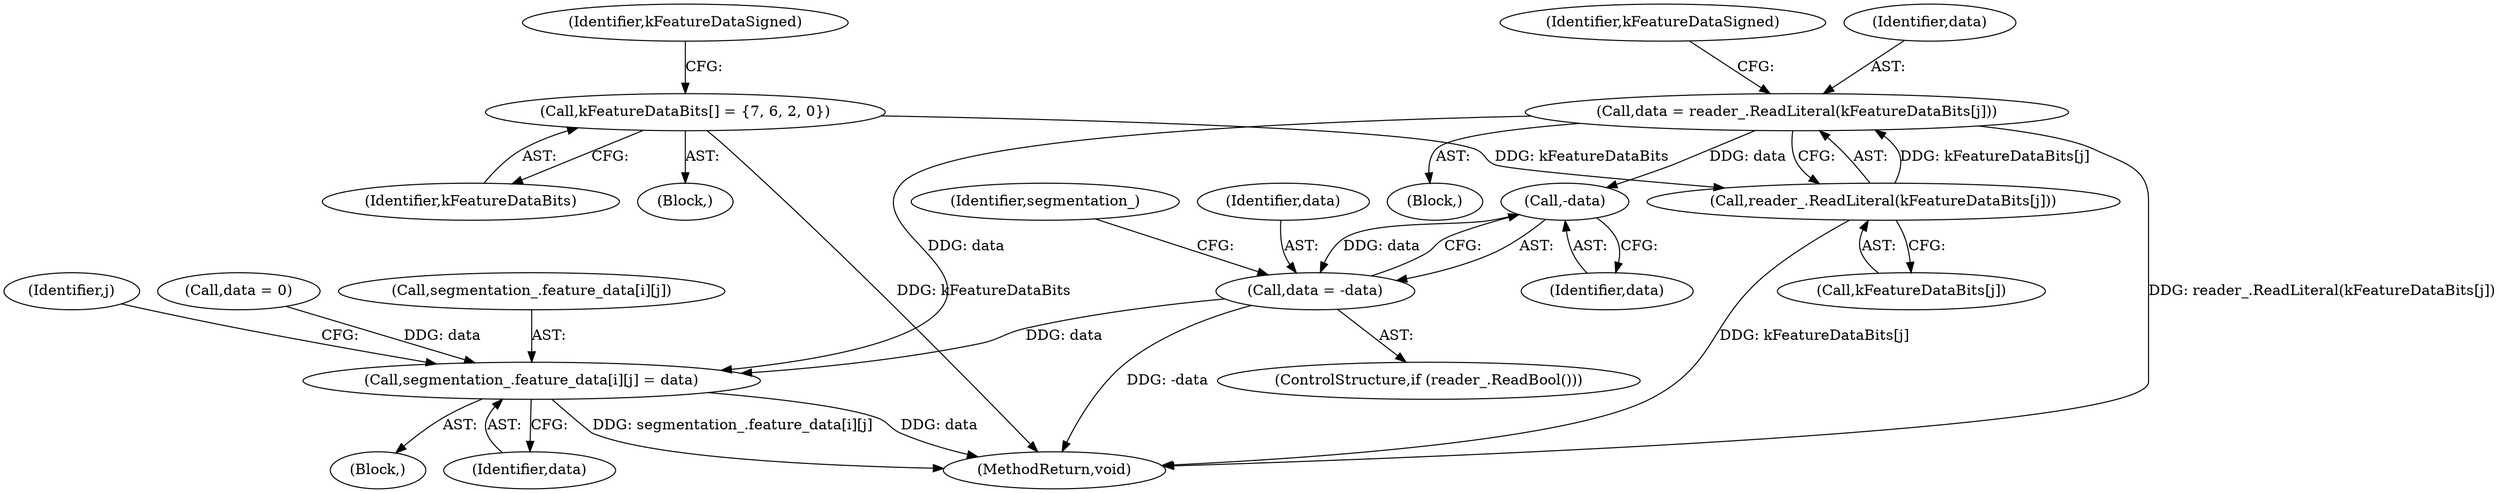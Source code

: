 digraph "1_Chrome_27c68f543e5eba779902447445dfb05ec3f5bf75_19@API" {
"1000157" [label="(Call,data = reader_.ReadLiteral(kFeatureDataBits[j]))"];
"1000159" [label="(Call,reader_.ReadLiteral(kFeatureDataBits[j]))"];
"1000108" [label="(Call,kFeatureDataBits[] = {7, 6, 2, 0})"];
"1000171" [label="(Call,-data)"];
"1000169" [label="(Call,data = -data)"];
"1000173" [label="(Call,segmentation_.feature_data[i][j] = data)"];
"1000158" [label="(Identifier,data)"];
"1000169" [label="(Call,data = -data)"];
"1000172" [label="(Identifier,data)"];
"1000174" [label="(Call,segmentation_.feature_data[i][j])"];
"1000108" [label="(Call,kFeatureDataBits[] = {7, 6, 2, 0})"];
"1000182" [label="(MethodReturn,void)"];
"1000177" [label="(Identifier,segmentation_)"];
"1000156" [label="(Block,)"];
"1000181" [label="(Identifier,data)"];
"1000171" [label="(Call,-data)"];
"1000165" [label="(Identifier,kFeatureDataSigned)"];
"1000134" [label="(Block,)"];
"1000133" [label="(Identifier,j)"];
"1000159" [label="(Call,reader_.ReadLiteral(kFeatureDataBits[j]))"];
"1000173" [label="(Call,segmentation_.feature_data[i][j] = data)"];
"1000170" [label="(Identifier,data)"];
"1000136" [label="(Call,data = 0)"];
"1000157" [label="(Call,data = reader_.ReadLiteral(kFeatureDataBits[j]))"];
"1000109" [label="(Identifier,kFeatureDataBits)"];
"1000101" [label="(Block,)"];
"1000160" [label="(Call,kFeatureDataBits[j])"];
"1000112" [label="(Identifier,kFeatureDataSigned)"];
"1000167" [label="(ControlStructure,if (reader_.ReadBool()))"];
"1000157" -> "1000156"  [label="AST: "];
"1000157" -> "1000159"  [label="CFG: "];
"1000158" -> "1000157"  [label="AST: "];
"1000159" -> "1000157"  [label="AST: "];
"1000165" -> "1000157"  [label="CFG: "];
"1000157" -> "1000182"  [label="DDG: reader_.ReadLiteral(kFeatureDataBits[j])"];
"1000159" -> "1000157"  [label="DDG: kFeatureDataBits[j]"];
"1000157" -> "1000171"  [label="DDG: data"];
"1000157" -> "1000173"  [label="DDG: data"];
"1000159" -> "1000160"  [label="CFG: "];
"1000160" -> "1000159"  [label="AST: "];
"1000159" -> "1000182"  [label="DDG: kFeatureDataBits[j]"];
"1000108" -> "1000159"  [label="DDG: kFeatureDataBits"];
"1000108" -> "1000101"  [label="AST: "];
"1000108" -> "1000109"  [label="CFG: "];
"1000109" -> "1000108"  [label="AST: "];
"1000112" -> "1000108"  [label="CFG: "];
"1000108" -> "1000182"  [label="DDG: kFeatureDataBits"];
"1000171" -> "1000169"  [label="AST: "];
"1000171" -> "1000172"  [label="CFG: "];
"1000172" -> "1000171"  [label="AST: "];
"1000169" -> "1000171"  [label="CFG: "];
"1000171" -> "1000169"  [label="DDG: data"];
"1000169" -> "1000167"  [label="AST: "];
"1000170" -> "1000169"  [label="AST: "];
"1000177" -> "1000169"  [label="CFG: "];
"1000169" -> "1000182"  [label="DDG: -data"];
"1000169" -> "1000173"  [label="DDG: data"];
"1000173" -> "1000134"  [label="AST: "];
"1000173" -> "1000181"  [label="CFG: "];
"1000174" -> "1000173"  [label="AST: "];
"1000181" -> "1000173"  [label="AST: "];
"1000133" -> "1000173"  [label="CFG: "];
"1000173" -> "1000182"  [label="DDG: data"];
"1000173" -> "1000182"  [label="DDG: segmentation_.feature_data[i][j]"];
"1000136" -> "1000173"  [label="DDG: data"];
}
